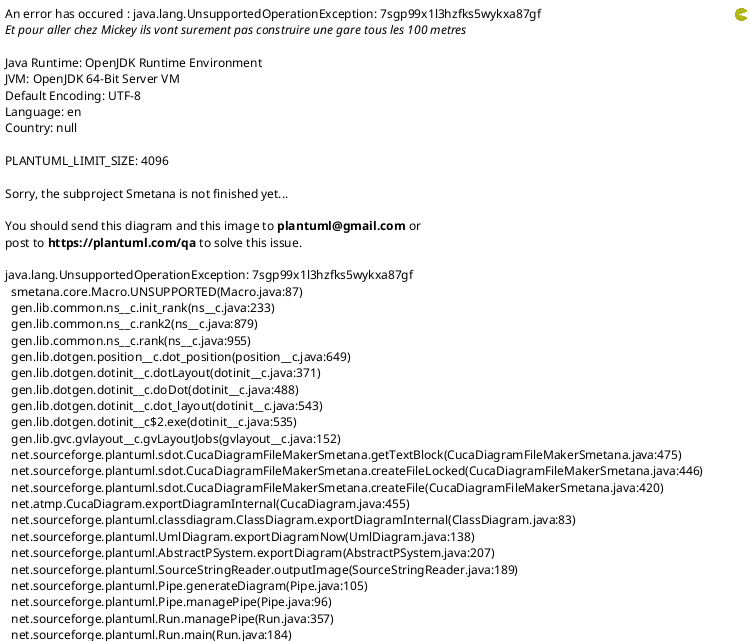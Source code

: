 @startuml
!pragma layout smetana
left to right direction
skin rose

package cl.ucn.ingsoftware.taller2.taller2 {
    class MainApplication {
      +start(Stage stage): void
      +{static} main(String[] args): void
    }
    MainApplication ..> cl.ucn.ingsoftware.taller2.taller2.loader
    MainApplication ..> cl.ucn.ingsoftware.taller2.taller2.service
    MainApplication ..> cl.ucn.ingsoftware.taller2.taller2.screen.ScreenHandler
    class Application
    MainApplication --|> Application
}

package cl.ucn.ingsoftware.taller2.taller2.adapter {
    interface JsonSerializer

    class CredentialsAdapter {
        +serialize(Credentials credentials, Type type, JsonSerializationContext jsonSerializationContext): JsonElement
    }
    CredentialsAdapter ..> cl.ucn.ingsoftware.taller2.taller2.authenticate.Credentials
    CredentialsAdapter ..|> JsonSerializer

    class CreditCardAdapter {
        +serialize(CreditCard creditCard, Type type, JsonSerializationContext jsonSerializationContext): JsonElement
    }
    CreditCardAdapter ..> cl.ucn.ingsoftware.taller2.taller2.model.CreditCard
    CreditCardAdapter ..|> JsonSerializer

    class PaymentAdapter {
        -creditCardJsonSerializer: JsonSerializer<CreditCard>
        +PaymentAdapter(JsonSerializer<CreditCard> creditCardJsonSerializer)
        +serialize(Payment payment, Type, type, JsonSerializationContext jsonSerializationContext): JsonElement
    }
    PaymentAdapter ..> cl.ucn.ingsoftware.taller2.taller2.model.CreditCard
    PaymentAdapter ..> cl.ucn.ingsoftware.taller2.taller2.model.Payment
    PaymentAdapter..|> JsonSerializer

    interface JsonDeserializer

    class ServiceDeserializer {
        +deserialize(JsonElement jsonElement, Type type, JsonDeserializationContext jsonDeserializationContext): Service
    }
    ServiceDeserializer ..> cl.ucn.ingsoftware.taller2.taller2.model.Service
    ServiceDeserializer ..|> JsonDeserializer

    class TokenAdapter{
        +deserialize(JsonElement jsonElement, Type type,JsonDeserializationContext jsonDeserializationContext): ObjectToken
    }
    TokenAdapter ..> cl.ucn.ingsoftware.taller2.taller2.model.ObjectToken
    TokenAdapter ..|> JsonDeserializer

    class UserDeserializer{
        +deserialize(JsonElement jsonElement, Type type, JsonDeserializationContext jsonDeserializationContext): User
    }
    UserDeserializer ..> cl.ucn.ingsoftware.taller2.taller2.model.RolType
    UserDeserializer ..> cl.ucn.ingsoftware.taller2.taller2.model.User
    UserDeserializer ..|> JsonDeserializer
}

package cl.ucn.ingsoftware.taller2.taller2.authenticate {
    class AuthenticationResponse {
        -user: User
        -response: StatusAuthenticationResponse
        -AuthenticationResponse(User user, StatusAuthenticationResponse response)
        +getUser(): User
        +getResponse(): StatusAuthenticationResponse
        +isFailed(): boolean
        +{static} failed(): AuthenticationResponse
        +{static} successful(User user): AuthenticationResponse
    }
    AuthenticationResponse ..> cl.ucn.ingsoftware.taller2.taller2.model.User

    interface Authenticator {
        +AuthenticationResponse authenticate(Credentials credentials);
    }

    interface AuthenticatorFactory {
        +Authenticator get(AuthenticatorType type);
    }

    enum AuthenticatorType {
        BASIC
        DATABASE
    }

    class BasicAuthenticator {
        -userService: UserService
        +BasicAuthenticator(UserService userService)
        +authenticate(Credentials credentials): AuthenticationResponse
    }
    BasicAuthenticator ..> cl.ucn.ingsoftware.taller2.taller2.model.User
    BasicAuthenticator ..> cl.ucn.ingsoftware.taller2.taller2.service.UserService
    BasicAuthenticator ..|> Authenticator

    class Credentials {
        -identifier: String
        -password: String
        +Credentials(String identifier, String password)
        +getIdentifier(): String
        +GetPassword(): String
    }

    class DefaultAuthenticatorFactory {
        -userService: UserService
        +DefaultAuthenticatorFactory(UserService userService)
        +get(AuthenticatorType type): Authenticator
    }
    DefaultAuthenticatorFactory ..> cl.ucn.ingsoftware.taller2.taller2.service.UserService
    DefaultAuthenticatorFactory ..|> AuthenticatorFactory

    enum StatusAuthenticationResponse {
        FAILED
        SUCCESSFUL
    }
}

package cl.ucn.ingsoftware.taller2.taller2.buy {
    interface ServicesBuyObserver {
        +buy(ShoppingBasket shoppingBasket): void
    }
    class ShoppingBasket {
        -observers Set<ServicesBuyObserver>
        -services Set<Service>
        -user User
        +ShoppingBasket(User user)
        +addService(Service service): void
        +removeService(Service service): void
        +clear(): void
        +getServices(): Set<Service>
        +getUser(): User
        +calculatePrice(): double
        +notifyBought(): void
    }
    ShoppingBasket ..> cl.ucn.ingsoftware.taller2.taller2.buy.observers.AccumulatePointServiceBuyObserver
    ShoppingBasket ..> cl.ucn.ingsoftware.taller2.taller2.buy.observers.CreatePurchaseBuyObserver
    ShoppingBasket ..> cl.ucn.ingsoftware.taller2.taller2.model.Service
    ShoppingBasket ..> cl.ucn.ingsoftware.taller2.taller2.model.User
}

package cl.ucn.ingsoftware.taller2.taller2.buy.observers {
    class AccumulatePointServiceBuyObserver {
        -{static} PERCENTAGE: double
        +buy(ShoppingBasket shoppingBasket): void
    }
    AccumulatePointServiceBuyObserver ..> cl.ucn.ingsoftware.taller2.taller2.buy.ServicesBuyObserver
    AccumulatePointServiceBuyObserver ..> cl.ucn.ingsoftware.taller2.taller2.buy.ShoppingBasket
    AccumulatePointServiceBuyObserver ..> cl.ucn.ingsoftware.taller2.taller2.model.User
    AccumulatePointServiceBuyObserver ..|> ServicesBuyObserver

    class CreatePurchaseBuyObserver {
        -{static} FORMAT_TIME: String
        -{static} NEW_LINE: String
        -dateProvider: DateProvider
        -recentPurchaseService: RecentPurchaseService
        +CreatePurchaseBuyObserver()
        +buy(ShoppingBasket shoppingBasket): void
        -convertServicesToListString(Collection<Service> services): Set<String>
    }
    CreatePurchaseBuyObserver ..> cl.ucn.ingsoftware.taller2.taller2.buy.ServicesBuyObserver
    CreatePurchaseBuyObserver ..> cl.ucn.ingsoftware.taller2.taller2.buy.ShoppingBasket
    CreatePurchaseBuyObserver ..> cl.ucn.ingsoftware.taller2.taller2.model.Purchase
    CreatePurchaseBuyObserver ..> cl.ucn.ingsoftware.taller2.taller2.model.Service
    CreatePurchaseBuyObserver ..> cl.ucn.ingsoftware.taller2.taller2.service.RecentPurchaseService
    CreatePurchaseBuyObserver ..> cl.ucn.ingsoftware.taller2.taller2.util.DateConversionApplier
    CreatePurchaseBuyObserver ..> cl.ucn.ingsoftware.taller2.taller2.util.DateProvider
    CreatePurchaseBuyObserver ..> cl.ucn.ingsoftware.taller2.taller2.util.Identifiers
    CreatePurchaseBuyObserver ..|> ServicesBuyObserver
}

package cl.ucn.ingsoftware.taller2.taller2.confirmation {
    interface ActionConfirmationExecutor {
        +execute(): void
    }
    class AlertConfirmation {
        -alert: Alert
        -actionConfirmationExecutor: ActionConfirmationExecutor
        +AlertConfirmation(ActionConfirmationExecutor actionConfirmationExecutor)
        +configure(): void
        +showAndWait(): void
        +{static} createAndShow(ActionConfirmationExecutor actionConfirmationExecutor): AlertConfirmation
    }
}

package cl.ucn.ingsoftware.taller2.taller2.controllers {
    class AuthenticationController {
        -button: Button
        -mail: TextField
        -password: TextField
        -formFieldValidator: FormFieldValidator
        -authenticator: Authenticator
        -screenHandler: ScreenHandler
        -sessionService: SessionService
        +AuthenticationController()
        +clickHyperLink(ActionEvent event): void
        +handleLogin(ActionEvent event): void
        +onExit(ActionEvent event): void
    }
    AuthenticationController ..> cl.ucn.ingsoftware.taller2.taller2.authenticate
    AuthenticationController ..> cl.ucn.ingsoftware.taller2.taller2.model.RolType
    AuthenticationController ..> cl.ucn.ingsoftware.taller2.taller2.model.User
    AuthenticationController ..> cl.ucn.ingsoftware.taller2.taller2.screen.ScreenHandler
    AuthenticationController ..> cl.ucn.ingsoftware.taller2.taller2.service.SessionService
    AuthenticationController ..> cl.ucn.ingsoftware.taller2.taller2.service.UserService
    AuthenticationController ..> cl.ucn.ingsoftware.taller2.taller2.util.AlertMessage
    AuthenticationController ..> cl.ucn.ingsoftware.taller2.taller2.validate.BasicFormFieldValidator
    AuthenticationController ..> cl.ucn.ingsoftware.taller2.taller2.validate.FormFieldValidator
    AuthenticationController ..> cl.ucn.ingsoftware.taller2.taller2.validate.decorators.MailIncorrectFieldValidatorDecorator

    interface Initializable

    class BuyGiftCardController {
        -{static} MIN_VALUE: double
        -servicesRegistry: ServicesRegistry
        -shoppingBasketService: ShoppingBasketService
        -screenHandler: ScreenHandler
        +listview: ListView<String>
        +priceField: TextField
        -shoppingBasket: ShoppingBasket
        +initialize(URL url, ResourceBundle resourceBundle): void
        +onExit(ActionEvent event): void
        +checkAmountAndShow(): boolean
        +payCreditCard(ActionEvent event): void
        +payPoints(ActionEvent event): void
    }
    BuyGiftCardController ..> cl.ucn.ingsoftware.taller2.taller2.buy.ShoppingBasket
    BuyGiftCardController ..> cl.ucn.ingsoftware.taller2.taller2.model.Service
    BuyGiftCardController ..> cl.ucn.ingsoftware.taller2.taller2.model.User
    BuyGiftCardController ..> cl.ucn.ingsoftware.taller2.taller2.screen.ScreenHandler
    BuyGiftCardController ..> cl.ucn.ingsoftware.taller2.taller2.service.ServicesRegistry
    BuyGiftCardController ..> cl.ucn.ingsoftware.taller2.taller2.service.SessionService
    BuyGiftCardController ..> cl.ucn.ingsoftware.taller2.taller2.service.ShoppingBasketService
    BuyGiftCardController ..> cl.ucn.ingsoftware.taller2.taller2.util.AlertMessage
    BuyGiftCardController ..|> Initializable

    class CreditCardController {
        -creditCardService: CreditCardService
        -shoppingBasketService: ShoppingBasketService
        -sessionService: SessionService
        -screenHandler: ScreenHandler
        -formFieldValidator: FormFieldValidator
        +creditCardNumber: TextField
        +dateExpireMonth: TextField
        +dateExpireYear: TextField
        +cvc:TextField
        +CreditCardController()
        +pay(ActionEvent event): void
    }
    CreditCardController ..> cl.ucn.ingsoftware.taller2.taller2.adapter.CredentialsAdapter
    CreditCardController ..> cl.ucn.ingsoftware.taller2.taller2.adapter.CreditCardAdapter
    CreditCardController ..> cl.ucn.ingsoftware.taller2.taller2.adapter.PaymentAdapter
    CreditCardController ..> cl.ucn.ingsoftware.taller2.taller2.adapter.TokenAdapter
    CreditCardController ..> cl.ucn.ingsoftware.taller2.taller2.authenticate.Credentials
    CreditCardController ..> cl.ucn.ingsoftware.taller2.taller2.buy.ShoppingBasket
    CreditCardController ..> cl.ucn.ingsoftware.taller2.taller2.model.CreditCard
    CreditCardController ..> cl.ucn.ingsoftware.taller2.taller2.model.ObjectToken
    CreditCardController ..> cl.ucn.ingsoftware.taller2.taller2.model.Payment
    CreditCardController ..> cl.ucn.ingsoftware.taller2.taller2.model.User
    CreditCardController ..> cl.ucn.ingsoftware.taller2.taller2.screen.ScreenHandler
    CreditCardController ..> cl.ucn.ingsoftware.taller2.taller2.service.CreditCardService
    CreditCardController ..> cl.ucn.ingsoftware.taller2.taller2.service.SessionService
    CreditCardController ..> cl.ucn.ingsoftware.taller2.taller2.service.ShoppingBasketService
    CreditCardController ..> cl.ucn.ingsoftware.taller2.taller2.util.AlertMessage
    CreditCardController ..> cl.ucn.ingsoftware.taller2.taller2.validate.BasicFormFieldValidator
    CreditCardController ..> cl.ucn.ingsoftware.taller2.taller2.validate.FormFieldValidator

    class HandleServicesController {
        -columnName: TableColumn<Service, String>
        -columnPrice:TableColumn<Service, String>
        -table: TableView<Service>
        -formFieldValidator: FormFieldValidator
        -servicesRegistry: ServicesRegistry
        -sessionService: SessionService
        -screenHandler: ScreenHandler
        +serviceField: TextField
        +priceField: TextField
        +HandleServicesController()
        +onAdd(): void
        +onRemove(): void
        +initialize(URL url, ResourceBundle resourceBundle): void
        -clear(TextField... textFields): void
        +onExit(ActionEvent event):void
        +onEdit(): void
    }
    HandleServicesController ..> cl.ucn.ingsoftware.taller2.taller2.confirmation.AlertConfirmation
    HandleServicesController ..> cl.ucn.ingsoftware.taller2.taller2.model.Service
    HandleServicesController ..> cl.ucn.ingsoftware.taller2.taller2.screen.ScreenHandler
    HandleServicesController ..> cl.ucn.ingsoftware.taller2.taller2.service.ServicesRegistry
    HandleServicesController ..> cl.ucn.ingsoftware.taller2.taller2.service.SessionService
    HandleServicesController ..> cl.ucn.ingsoftware.taller2.taller2.util.AlertMessage
    HandleServicesController ..> cl.ucn.ingsoftware.taller2.taller2.validate.BasicFormFieldValidator
    HandleServicesController ..> cl.ucn.ingsoftware.taller2.taller2.validate.FormFieldValidator
    HandleServicesController ..> cl.ucn.ingsoftware.taller2.taller2.validate.decorators.MoneyFieldValidatorDecorator
    HandleServicesController ..|> Initializable

    class PayPointsController {
        -sessionService: SessionService
        -shoppingBasketService: ShoppingBasketService
        -screenHandler: ScreenHandler
        -formFieldValidator: FormFieldValidator
        +pointField: TextField
        +PayPointsController()
        +pay(ActionEvent event): void
        +initialize(URL url, ResourceBundle resourceBundle): void
    }
    PayPointsController ..> cl.ucn.ingsoftware.taller2.taller2.buy.ShoppingBasket
    PayPointsController ..> cl.ucn.ingsoftware.taller2.taller2.model.User
    PayPointsController ..> cl.ucn.ingsoftware.taller2.taller2.screen.ScreenHandler
    PayPointsController ..> cl.ucn.ingsoftware.taller2.taller2.service.SessionService
    PayPointsController ..> cl.ucn.ingsoftware.taller2.taller2.service.ShoppingBasketService
    PayPointsController ..> cl.ucn.ingsoftware.taller2.taller2.validate.BasicFormFieldValidator
    PayPointsController ..> cl.ucn.ingsoftware.taller2.taller2.validate.FormFieldValidator
    PayPointsController ..> cl.ucn.ingsoftware.taller2.taller2.validate.decorators.PointsValidatorDecorator
    PayPointsController ..|> Initializable

    class RegisterSessionController {
        -{static} DEFAULT_ROL: RolType
        -userService: UserService
        -screenHandler: ScreenHandler
        +name: TextField
        +age: TextField
        +mail: TextField
        +passwordField: TextField
        +passwordRepeatField: TextField
        +button: Button
        +RegisterSessionController()
        +handleRegister(ActionEvent event): void
        +loginHyperLink(ActionEvent event): void
    }
    RegisterSessionController ..> cl.ucn.ingsoftware.taller2.taller2.model.RolType
    RegisterSessionController ..> cl.ucn.ingsoftware.taller2.taller2.register.RegisterService
    RegisterSessionController ..> cl.ucn.ingsoftware.taller2.taller2.register.StatusRegister
    RegisterSessionController ..> cl.ucn.ingsoftware.taller2.taller2.screen.ScreenHandler
    RegisterSessionController ..> cl.ucn.ingsoftware.taller2.taller2.service.UserService
    RegisterSessionController ..> cl.ucn.ingsoftware.taller2.taller2.validate.BasicFormFieldValidator
    RegisterSessionController ..> cl.ucn.ingsoftware.taller2.taller2.validate.FormFieldValidator
    RegisterSessionController ..> cl.ucn.ingsoftware.taller2.taller2.validate.decorators.EqualsPasswordFieldValidatorDecorator
    RegisterSessionController ..> cl.ucn.ingsoftware.taller2.taller2.validate.decorators.MailFieldDecoratorValidator
    RegisterSessionController ..> cl.ucn.ingsoftware.taller2.taller2.validate.decorators.RangeFormValidatorDecorator

    class VoucherController {
        -recentPurchaseService: RecentPurchaseService
        -screenHandler: ScreenHandler
        +date: Label
        +dateExpiration: Label
        +code: Label
        +services: ListView<String>
        +initialize(URL url, ResourceBundle resourceBundle): void
        +retry(ActionEvent event): void
    }
    VoucherController ..> cl.ucn.ingsoftware.taller2.taller2.model.Purchase
    VoucherController ..> cl.ucn.ingsoftware.taller2.taller2.model.User
    VoucherController ..> cl.ucn.ingsoftware.taller2.taller2.screen.ScreenHandler
    VoucherController ..> cl.ucn.ingsoftware.taller2.taller2.service.RecentPurchaseService
    VoucherController ..> cl.ucn.ingsoftware.taller2.taller2.service.SessionService
    VoucherController ..|> Initializable
}

package cl.ucn.ingsoftware.taller2.taller2.http {
    class HttpWrapperBuilder {
        -httpRequestBuilder: HttpRequest.Builder
        -client: HttpClient
        -clazz: Class<T>
        -gson: Gson
        -body: String
        +HttpWrapperBuilder(Class<T> clazz, HttpClient client, Gson gson)
        +url(String url): HttpWrapperBuilder<T>
        +authenticationBearerToken(String token): HttpWrapperBuilder<T>
        +applicationJson(): HttpWrapperBuilder<T>
        +body(V v): <V> HttpWrapperBuilder<T>
        +post(): HttpWrapperBuilder<T>
        +get(): HttpWrapperBuilder<T>
        +build(): T
    }

}

package cl.ucn.ingsoftware.taller2.taller2.loader {
    class CreditCardServiceLoader {
        -{static} USERNAME: String
        -{static} PASSWORD: String
        -creditCardService: creditCardService
        +CreditCardServiceLoader(CreditCardService creditCardService)
        +load(): void
    }
    CreditCardServiceLoader ..> cl.ucn.ingsoftware.taller2.taller2.authenticate.Credentials
    CreditCardServiceLoader ..> cl.ucn.ingsoftware.taller2.taller2.service.CreditCardService
    CreditCardServiceLoader ..|> Loader

    interface Loader {
        +load(): void
    }
    class MainLoader {
        -loaders: Set<Loader>
        +MainLoader()
        +addAll(Loader... loadersCollection): void
        +load(): void
    }
    MainLoader ..|> Loader

    class SceneLoader {
        +SceneLoader(Stage stage)
    }
    SceneLoader ..> cl.ucn.ingsoftware.taller2.taller2.MainApplication
    SceneLoader ..> cl.ucn.ingsoftware.taller2.taller2.screen.ScreenModel
    SceneLoader ..> cl.ucn.ingsoftware.taller2.taller2.screen.ScreenHandler
    SceneLoader ..|> Loader

    class ServiceLoader {
        -servicesRegistry: ServicesRegistry
        -{static} FILE_NAME: String
        -{static} GSON: Gson
        +ServiceLoader(ServicesRegistry servicesRegistry)
        +load(): void
        -fill(Service[] services): void
    }
    ServiceLoader ..> cl.ucn.ingsoftware.taller2.taller2.adapter.ServiceDeserializer
    ServiceLoader ..> cl.ucn.ingsoftware.taller2.taller2.model.Service
    ServiceLoader ..> cl.ucn.ingsoftware.taller2.taller2.service.ServicesRegistry
    ServiceLoader ..> cl.ucn.ingsoftware.taller2.taller2.util.Reader
    ServiceLoader ..> cl.ucn.ingsoftware.taller2.taller2.util.ReaderUtil
    ServiceLoader ..> cl.ucn.ingsoftware.taller2.taller2.util.StringReaderAdapter
    ServiceLoader ..|> Loader

    class UserLoader {
        -{static} FILE_NAME: String
        -{static} GSON: Gson
        -userService: UserService
        +public UserLoader(UserService userService)
        +load(): void
        -addUsers(User[] users, UserService userService): void
    }
    UserLoader ..> cl.ucn.ingsoftware.taller2.taller2.adapter.UserDeserializer
    UserLoader ..> cl.ucn.ingsoftware.taller2.taller2.model.User
    UserLoader ..> cl.ucn.ingsoftware.taller2.taller2.service.UserService
    UserLoader ..> cl.ucn.ingsoftware.taller2.taller2.util.Reader
    UserLoader ..> cl.ucn.ingsoftware.taller2.taller2.util.ReaderUtil
    UserLoader ..> cl.ucn.ingsoftware.taller2.taller2.util.StringReaderAdapter
    UserLoader ..|> Loader
}

package cl.ucn.ingsoftware.taller2.taller2.model {
    class CreditCard {
        -number: String
        -month: int
        -year: int
        -code: String
        +CreditCard(String number, int month, int year, String code)
        +getNumber(): String
        +getMonth(): int
        +getCode(): String
        +getYear(): int
    }

    class ObjectToken {
        -token: String
        +ObjectToken(String token)
        +getToken(): String
    }

    class Payment {
        -creditCard: CreditCard
        -description: String
        -amount: int
        +Payment(CreditCard creditCard, String description, int amount)
        +getCreditCard(): CreditCard
        +getDescription(): String
        +getAmount(): int
    }

    class Purchase {
        -code: int
        -date: String
        -expireDate: String
        -servicesName: Set<String>
        +Purchase(int code, String date, String expireDate, Set<String> servicesName)
        +getCode(): int
        +getDate(): String
        +getExpireDate(): String
        +servicesName(): Set<String>
    }

    enum RolType {
        USER
        ADMINISTRATOR
    }

    class Service {
        -name: String
        -price: int
        +Service(String name, int price)
        +getName(): String
        +getPrice(): int
        +setPrice(int price): void
    }

    class User {
        -name: String
        -age: int
        -mail: String
        -password: String
        -rolType: RolType
        -points: int
        +User(String name, int age, String mail, String password, RolType rolType, int points)
        +getName(): String
        +getAge(): int
        +getMail(): String
        +getPassword(): String
        +getRolType(): RolType
        +getPoints(): int
        +addPoints(int points): void
        +removePoints(int points): void
        +setPoints(int points): void
    }

    class Voucher {
        -id: String
        -date: String
        -expiredDate: String
        -services: List<String>
        +Voucher(String id, String date, String expireDate, List<String> services)
        +getId(): String
        +getDate(): String
        +getExpireDate(): String
        +getServices(): List<String>
    }
}

package cl.ucn.ingsoftware.taller2.taller2.register {
    class BasicRegisterService {
        -{static}REGISTER_SERVICE: RegisterService
        -userService: UserService
        +BasicRegisterService(UserService userService)
        +register(String name, int age, String mail, String password, String repeatPassword, RolType rolType): StatusRegister
        +{static}getInstance(UserService userService): RegisterService
    }
    BasicRegisterService ..> cl.ucn.ingsoftware.taller2.taller2.model.RolType
    BasicRegisterService ..> cl.ucn.ingsoftware.taller2.taller2.model.User
    BasicRegisterService ..> cl.ucn.ingsoftware.taller2.taller2.service.UserService
    BasicRegisterService ..|> RegisterService

    interface RegisterService {
        +register(String name, int age, String mail, String password, String repeatPassword, RolType rolType): StatusRegister
        +{static}getInstance(UserService userService):RegisterService
    }
    RegisterService ..> cl.ucn.ingsoftware.taller2.taller2.model.RolType
    RegisterService ..> cl.ucn.ingsoftware.taller2.taller2.service.UserService

    enum StatusRegister {
        OK
        ERROR
    }
}

package cl.ucn.ingsoftware.taller2.taller2.screen {
    class ScreenHandler {
        -{static}SCREEN_HANDLER: ScreenHandler
        -ScreenHandler()
        +show(String name, String title): void
        +{static}getInstance(): ScreenHandler
    }
    ScreenHandler ..> cl.ucn.ingsoftware.taller2.taller2.MainApplication

    class ScreenModel {
        -loader: FXMLLoader
        -v1: int
        -v2: int
        +ScreenModel(FXMLLoader loader, int v1, int v2)
        +getLoader(): FXMLLoader
        +getV1(): int
        +getV2(): int
    }
}

package cl.ucn.ingsoftware.taller2.taller2.service {
    interface CreditCardService {
        +authenticate(Credentials credentials): void
        +validate(CreditCard creditCard): boolean
        +getBalance(CreditCard creditCard): double
        +isAuthenticated(): boolean
        +pay(CreditCard creditCard, String description, int amount): boolean
        +{static}http(): CreditCardService
    }
    CreditCardService ..> cl.ucn.ingsoftware.taller2.taller2.authenticate.Credentials
    CreditCardService ..> cl.ucn.ingsoftware.taller2.taller2.model.CreditCard

    class HttpCreditCardService {
        -{static}HTTP_CREDIT_CARD_SERVICE: CreditCardService
        -CREDIT_CARD_VALIDATE: Map<String, Boolean>
        -UPDATE_MONEY: Map<String, Boolean>
        -{static} BASE_URL: String
        -httpClient: HttpClient
        -token: String
        -HttpCreditCardService()
        +authenticate(Credentials credentials): void
        +validate(CreditCard creditCard): boolean
        +getBalance(CreditCard creditCard): double
        +isAuthenticated(): boolean
        +pay(CreditCard creditCard, String description, int amount): boolean
        +{static}getInstance(): CreditCardService
    }
    HttpCreditCardService ..> cl.ucn.ingsoftware.taller2.taller2.adapter.CredentialsAdapter
    HttpCreditCardService ..> cl.ucn.ingsoftware.taller2.taller2.adapter.CreditCardAdapter
    HttpCreditCardService ..> cl.ucn.ingsoftware.taller2.taller2.adapter.PaymentAdapter
    HttpCreditCardService ..> cl.ucn.ingsoftware.taller2.taller2.adapter.TokenAdapter
    HttpCreditCardService ..> cl.ucn.ingsoftware.taller2.taller2.authenticate.Credentials
    HttpCreditCardService ..> cl.ucn.ingsoftware.taller2.taller2.http.HttpWrapperBuilder
    HttpCreditCardService ..> cl.ucn.ingsoftware.taller2.taller2.model.CreditCard
    HttpCreditCardService ..> cl.ucn.ingsoftware.taller2.taller2.model.ObjectToken
    HttpCreditCardService ..> cl.ucn.ingsoftware.taller2.taller2.model.Payment
    HttpCreditCardService ..|> CreditCardService

    interface RecentPurchaseService {
        +register(User user, Purchase purchase): void
        +find(User user): Purchase
        +delete(User user): void
        +{static}getInstance(): RecentPurchaseService
    }
    RecentPurchaseService ..> cl.ucn.ingsoftware.taller2.taller2.model.Purchase
    RecentPurchaseService ..> cl.ucn.ingsoftware.taller2.taller2.model.User

    class RecentPurchaseServiceImpl {
        -{static}RECENT_PURCHASE_SERVICE: RecentPurchaseService
        -purchasesRecent: Map<String, Purchase>
        +register(User user, Purchase purchase): void
        +find(User user): Purchase
        +delete(User user): void
        +{static}getInstance():RecentPurchaseService
    }
    RecentPurchaseServiceImpl ..> cl.ucn.ingsoftware.taller2.taller2.model.Purchase
    RecentPurchaseServiceImpl ..> cl.ucn.ingsoftware.taller2.taller2.model.User
    RecentPurchaseServiceImpl ..|> RecentPurchaseService

    class ServiceRegistryImpl {
        -services: Map<String, Service>
        -{static}SERVICES_REGISTRY: ServicesRegistry
        -ServiceRegistryImpl()
        +add(Service service): void
        +delete(String service): void
        +exists(String service): boolean
        +find(String service): Service
        +all(): Collection<Service>
        +{static}getInstance(): ServicesRegistry
    }
    ServiceRegistryImpl ..> cl.ucn.ingsoftware.taller2.taller2.model.Service
    ServiceRegistryImpl ..|> ServicesRegistry

    interface ServicesRegistry {
        +add(Service service): void
        +delete(String service): void
        +exists(String service): boolean
        +find(String service): Service
        +all(): Collection<Service>
        +{static}getServicesRegistry(): ServicesRegistry
    }
    ServicesRegistry ..> cl.ucn.ingsoftware.taller2.taller2.model.Service

    interface SessionService {
        +newSession(user user): void
        +getSession(): User
        +close(): void
        +{static}getInstance(): SessionService
    }
    SessionService ..> cl.ucn.ingsoftware.taller2.taller2.model.User

    class SessionServiceImpl {
        -{static}SESSION_SERVICE: SessionService
        -userLogger: User
        +newSession(User user): void
        +getSession(): User
        +close(): void
        +{static}getInstance(): SessionService
    }
    ServiceRegistryImpl ..> cl.ucn.ingsoftware.taller2.taller2.model.User
    ServiceRegistryImpl ..|> SessionService

    interface ShoppingBasketService {
        +add(String username, ShoppingBasket shoppingBasket): void
        +remove(String username): void
        +find(String username): ShoppingBasket
        +{static}getInstance(): ShoppingBasketService
    }
    ShoppingBasketService ..> cl.ucn.ingsoftware.taller2.taller2.buy.ShoppingBasket

    class ShoppingBasketServiceImpl {
        -{static}SHOPPING_BASKET_SERVICE: ShoppingBasketService
        -baskets: Map<String, ShoppingBasket>
        +add(String username, ShoppingBasket shoppingBasket): void
        +remove(String username): void
        +find(String username): ShoppingBasket
        +{static}getInstance(): ShoppingBasketService
    }
    ShoppingBasketServiceImpl ..> cl.ucn.ingsoftware.taller2.taller2.buy.ShoppingBasket
    ShoppingBasketServiceImpl ..|> ShoppingBasketService

    interface UserService {
        +find(String name): User
        +findByMail(String mail): User
        +register(User user): void
        +exists(String name): boolean
        +all(): Collection<User>
        +{static}getInstance(): UserService
    }
    UserService ..> cl.ucn.ingsoftware.taller2.taller2.model.User

    class UserServiceImpl {
        -{static}USER_SERVICE: UserService
        -users: Map<String, User>
        -usersMail: Map<String, User>
        -UserServiceImpl()
        +find(String name): User
        +findByMail(String mail): User
        +register(User user): void
        +all(): Collection<User>
        +{static}getService(): UserService
    }
    UserServiceImpl ..> cl.ucn.ingsoftware.taller2.taller2.model.User
    UserServiceImpl ..|> UserService
}

package cl.ucn.ingsoftware.taller2.taller2.shutdown {
    class MainShutdown {
        -shutdowns: Set<Shutdown>
        +MainShutdown
        +add(Shutdown shutdown): void
        +shutdown(): void
    }

    class ServiceShutdown {
        -userService: UserService
        +ServiceShutdown()
        +shutdown(): void
    }
    ServiceShutdown ..> cl.ucn.ingsoftware.taller2.taller2.service.UserService
    ServiceShutdown ..|> Shutdown

    interface Shutdown {
        +shutdown(): void
    }
    class UserShutdown
}

package cl.ucn.ingsoftware.taller2.taller2.util {
    class AlertMessage {
        +{static}show(Alert.AlertType alertType, String title, String message): void
    }

    class ConditionalsAlert {
        -{static}ALERT_ERROR: Alert.AlertType
        -ConditionalsAlert()
        +{static}checkIfEmptyAndShow(String errorMessage, TextField... fields): boolean
        +{static}executeAndShowIfThrow(Runnable runnable, String errorMessage): boolean
        +{static}checkAndShow(boolean condition, String errorMessage): boolean
    }

    class DateConversionApplier {
        -{static}MONTH_TO_MILLISECONDS: long
        -DateConversionApplier()
        +{static}monthToMilliseconds(int months): long
    }

    class DateProvider {
        -simpleDateFormat: SimpleDateFormat
        +DateProvider(String format)
        +provide(): String
        +provide(long time): String
        +{static}format(String format): DateProvider
    }

    class DefaultReader {
        -bufferedReader: BufferedReader
        +DefaultReader(InputStream inputStream)
        +readLine(): String
        +close(): void
    }
    DefaultReader ..|> Reader

    class Identifiers {
        -{static}DEFAULT_LENGTH: int
        -{static}RANDOM: Random
        -Identifiers()
        +{static}newId(int length): int
        +{static}newId(): int
    }

    interface Reader {
        +readLine(): String
        +close(): void
    }
    class AutoCloseable
    Reader --|> AutoCloseable

    class ReaderUtil {
        -ReaderUtil()
        +{static}readAllAsString(Reader reader): String
    }

    class StringReaderAdapter{
        -reader: Reader
        +StringReaderAdapter(String fileName)
        +readLine(): String
        +close(): void
    }
    StringReaderAdapter ..> cl.ucn.ingsoftware.taller2.taller2.MainApplication
    StringReaderAdapter ..|> Reader

    enum UnitTime {
        SECONDS
        TO_MILLIS
        HOURS
        DAYS
        MONTHS
    }
}

package cl.ucn.ingsoftware.taller2.taller2.validate {
    abstract class AbstractFormFieldValidatorDecorator {
        #formFieldValidator: FormFieldValidator
        +AbstractFormFieldValidatorDecorator(FormFieldValidator formFieldValidator)
    }
    AbstractFormFieldValidatorDecorator ..|> FormFieldValidator

    class BasicFormFieldValidator {
        -{static}TEXT_FIELDS: TextField[]
        +validate(Map<String, TextField> fields): boolean
    }
    BasicFormFieldValidator ..> cl.ucn.ingsoftware.taller2.taller2.util.ConditionalsAlert
    BasicFormFieldValidator ..|> FormFieldValidator

    interface FormFieldValidator {
        +validate(Map<String, TextField> fields): boolean
    }
}

package cl.ucn.ingsoftware.taller2.taller2.validate.decorators {
    class EqualsPasswordFieldValidatorDecorator {
        +EqualsPasswordFieldValidatorDecorator(FormFieldValidator formFieldValidator)
        +validate(Map<String, TextField> fields): boolean
    }
    EqualsPasswordFieldValidatorDecorator ..> cl.ucn.ingsoftware.taller2.taller2.util.ConditionalsAlert
    EqualsPasswordFieldValidatorDecorator ..> cl.ucn.ingsoftware.taller2.taller2.validate.AbstractFormFieldValidatorDecorator
    EqualsPasswordFieldValidatorDecorator ..> cl.ucn.ingsoftware.taller2.taller2.validate.FormFieldValidator
    EqualsPasswordFieldValidatorDecorator --|> AbstractFormFieldValidatorDecorator

    class MailFieldValidatorDecorator {
        -userService: UserService
        +MailFieldValidatorDecorator(FormFieldValidator formFieldValidator, UserService userService)
        +validate(Map<String, TextField> fields): boolean
    }
    MailFieldValidatorDecorator --|> AbstractFormFieldValidatorDecorator

    class MailIncorrectFieldValidatorDecorator {
        -userService: UserService
        +MailIncorrectFieldValidatorDecorator(FormFieldValidator formFieldValidator, UserService userService)
        +validate(Map<String, TextField> fields): boolean
    }
    MailIncorrectFieldValidatorDecorator ..> cl.ucn.ingsoftware.taller2.taller2.service.UserService
    MailIncorrectFieldValidatorDecorator ..> cl.ucn.ingsoftware.taller2.taller2.util.ConditionalsAlert
    MailIncorrectFieldValidatorDecorator ..> cl.ucn.ingsoftware.taller2.taller2.validate.AbstractFormFieldValidatorDecorator
    MailIncorrectFieldValidatorDecorator ..> cl.ucn.ingsoftware.taller2.taller2.validate.FormFieldValidator
    MailIncorrectFieldValidatorDecorator --|> AbstractFormFieldValidatorDecorator

    class MoneyFieldValidatorDecorator {
        +MoneyFieldValidatorDecorator(FormFieldValidator formFieldValidator)
        +validate(Map<String, TextField> fields): boolean
    }
    MoneyFieldValidatorDecorator ..> cl.ucn.ingsoftware.taller2.taller2.util.ConditionalsAlert
    MoneyFieldValidatorDecorator ..> cl.ucn.ingsoftware.taller2.taller2.validate.AbstractFormFieldValidatorDecorator
    MoneyFieldValidatorDecorator ..> cl.ucn.ingsoftware.taller2.taller2.validate.FormFieldValidator
    MoneyFieldValidatorDecorator --|> AbstractFormFieldValidatorDecorator

    class PointsValidatorDecorator {
        -shoppingBasket: ShoppingBasket
        -user: User
        +PointsValidatorDecorator(FormFieldValidator formFieldValidator, ShoppingBasket shoppingBasket, User user)
        +validate(Map<String, TextField> fields): boolean
    }
    PointsValidatorDecorator ..> cl.ucn.ingsoftware.taller2.taller2.buy.ShoppingBasket
    PointsValidatorDecorator ..> cl.ucn.ingsoftware.taller2.taller2.model.User
    PointsValidatorDecorator ..> cl.ucn.ingsoftware.taller2.taller2.util.ConditionalsAlert
    PointsValidatorDecorator ..> cl.ucn.ingsoftware.taller2.taller2.validate.AbstractFormFieldValidatorDecorator
    PointsValidatorDecorator ..> cl.ucn.ingsoftware.taller2.taller2.validate.FormFieldValidator
    PointsValidatorDecorator ..|> AbstractFormFieldValidatorDecorator

    class RangeFormFieldValidatorDecorator {
        -{static}MIN_AGE: int
        -{static}MAX_AGE: int
        +RangeFormFieldValidatorDecorator(FormFieldValidator formFieldValidator)
        +validate(Map<String, TextField> fields): boolean
    }
    RangeFormFieldValidatorDecorator ..> cl.ucn.ingsoftware.taller2.taller2.util.ConditionalsAlert
    RangeFormFieldValidatorDecorator ..> cl.ucn.ingsoftware.taller2.taller2.validate.AbstractFormFieldValidatorDecorator
    RangeFormFieldValidatorDecorator ..> cl.ucn.ingsoftware.taller2.taller2.validate.FormFieldValidator
    RangeFormFieldValidatorDecorator --|> AbstractFormFieldValidatorDecorator
}
@enduml